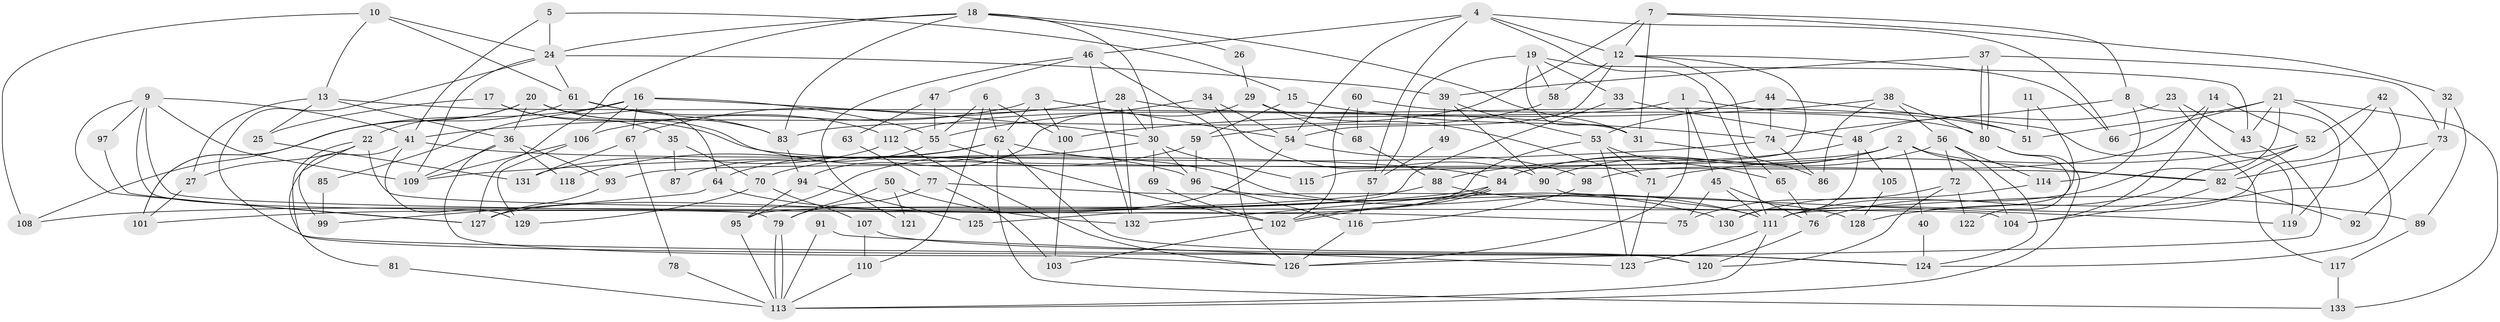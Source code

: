 // Generated by graph-tools (version 1.1) at 2025/02/03/09/25 03:02:07]
// undirected, 133 vertices, 266 edges
graph export_dot {
graph [start="1"]
  node [color=gray90,style=filled];
  1;
  2;
  3;
  4;
  5;
  6;
  7;
  8;
  9;
  10;
  11;
  12;
  13;
  14;
  15;
  16;
  17;
  18;
  19;
  20;
  21;
  22;
  23;
  24;
  25;
  26;
  27;
  28;
  29;
  30;
  31;
  32;
  33;
  34;
  35;
  36;
  37;
  38;
  39;
  40;
  41;
  42;
  43;
  44;
  45;
  46;
  47;
  48;
  49;
  50;
  51;
  52;
  53;
  54;
  55;
  56;
  57;
  58;
  59;
  60;
  61;
  62;
  63;
  64;
  65;
  66;
  67;
  68;
  69;
  70;
  71;
  72;
  73;
  74;
  75;
  76;
  77;
  78;
  79;
  80;
  81;
  82;
  83;
  84;
  85;
  86;
  87;
  88;
  89;
  90;
  91;
  92;
  93;
  94;
  95;
  96;
  97;
  98;
  99;
  100;
  101;
  102;
  103;
  104;
  105;
  106;
  107;
  108;
  109;
  110;
  111;
  112;
  113;
  114;
  115;
  116;
  117;
  118;
  119;
  120;
  121;
  122;
  123;
  124;
  125;
  126;
  127;
  128;
  129;
  130;
  131;
  132;
  133;
  1 -- 126;
  1 -- 45;
  1 -- 51;
  1 -- 112;
  2 -- 84;
  2 -- 93;
  2 -- 40;
  2 -- 82;
  2 -- 90;
  2 -- 104;
  3 -- 62;
  3 -- 54;
  3 -- 100;
  3 -- 106;
  4 -- 66;
  4 -- 54;
  4 -- 12;
  4 -- 46;
  4 -- 57;
  4 -- 111;
  5 -- 41;
  5 -- 24;
  5 -- 15;
  6 -- 100;
  6 -- 55;
  6 -- 62;
  6 -- 110;
  7 -- 32;
  7 -- 83;
  7 -- 8;
  7 -- 12;
  7 -- 31;
  8 -- 74;
  8 -- 114;
  8 -- 119;
  9 -- 127;
  9 -- 109;
  9 -- 41;
  9 -- 75;
  9 -- 79;
  9 -- 97;
  10 -- 24;
  10 -- 13;
  10 -- 61;
  10 -- 108;
  11 -- 111;
  11 -- 51;
  12 -- 54;
  12 -- 58;
  12 -- 65;
  12 -- 66;
  12 -- 115;
  13 -- 27;
  13 -- 31;
  13 -- 25;
  13 -- 36;
  14 -- 104;
  14 -- 98;
  14 -- 52;
  15 -- 74;
  15 -- 59;
  16 -- 30;
  16 -- 106;
  16 -- 55;
  16 -- 67;
  16 -- 85;
  16 -- 108;
  17 -- 25;
  17 -- 82;
  17 -- 35;
  18 -- 83;
  18 -- 30;
  18 -- 24;
  18 -- 26;
  18 -- 31;
  18 -- 127;
  19 -- 58;
  19 -- 31;
  19 -- 33;
  19 -- 43;
  19 -- 57;
  20 -- 101;
  20 -- 22;
  20 -- 36;
  20 -- 64;
  20 -- 83;
  20 -- 96;
  21 -- 43;
  21 -- 124;
  21 -- 51;
  21 -- 66;
  21 -- 111;
  21 -- 133;
  22 -- 104;
  22 -- 120;
  22 -- 27;
  22 -- 99;
  23 -- 43;
  23 -- 119;
  23 -- 48;
  24 -- 61;
  24 -- 39;
  24 -- 109;
  24 -- 124;
  25 -- 131;
  26 -- 29;
  27 -- 101;
  28 -- 41;
  28 -- 51;
  28 -- 30;
  28 -- 67;
  28 -- 132;
  29 -- 94;
  29 -- 68;
  29 -- 71;
  30 -- 96;
  30 -- 69;
  30 -- 95;
  30 -- 115;
  31 -- 86;
  32 -- 73;
  32 -- 89;
  33 -- 95;
  33 -- 48;
  34 -- 55;
  34 -- 90;
  34 -- 54;
  35 -- 70;
  35 -- 87;
  36 -- 93;
  36 -- 109;
  36 -- 118;
  36 -- 126;
  37 -- 39;
  37 -- 80;
  37 -- 80;
  37 -- 73;
  38 -- 56;
  38 -- 80;
  38 -- 86;
  38 -- 100;
  39 -- 53;
  39 -- 49;
  39 -- 90;
  40 -- 124;
  41 -- 84;
  41 -- 81;
  41 -- 129;
  42 -- 111;
  42 -- 52;
  42 -- 128;
  43 -- 126;
  44 -- 74;
  44 -- 53;
  44 -- 117;
  45 -- 75;
  45 -- 111;
  45 -- 76;
  46 -- 126;
  46 -- 47;
  46 -- 121;
  46 -- 132;
  47 -- 55;
  47 -- 63;
  48 -- 88;
  48 -- 105;
  48 -- 130;
  49 -- 57;
  50 -- 79;
  50 -- 132;
  50 -- 121;
  52 -- 71;
  52 -- 76;
  52 -- 82;
  53 -- 65;
  53 -- 71;
  53 -- 123;
  53 -- 125;
  54 -- 98;
  54 -- 127;
  55 -- 102;
  55 -- 87;
  56 -- 84;
  56 -- 114;
  56 -- 72;
  56 -- 124;
  57 -- 116;
  58 -- 59;
  59 -- 70;
  59 -- 96;
  60 -- 80;
  60 -- 102;
  60 -- 68;
  61 -- 112;
  61 -- 83;
  61 -- 101;
  62 -- 111;
  62 -- 64;
  62 -- 118;
  62 -- 120;
  62 -- 133;
  63 -- 77;
  64 -- 99;
  64 -- 128;
  65 -- 76;
  67 -- 78;
  67 -- 131;
  68 -- 88;
  69 -- 102;
  70 -- 129;
  70 -- 107;
  71 -- 123;
  72 -- 120;
  72 -- 75;
  72 -- 122;
  73 -- 82;
  73 -- 92;
  74 -- 109;
  74 -- 86;
  76 -- 120;
  77 -- 79;
  77 -- 111;
  77 -- 103;
  78 -- 113;
  79 -- 113;
  79 -- 113;
  80 -- 113;
  80 -- 122;
  81 -- 113;
  82 -- 92;
  82 -- 104;
  83 -- 94;
  84 -- 132;
  84 -- 102;
  84 -- 102;
  84 -- 101;
  85 -- 99;
  88 -- 108;
  88 -- 89;
  89 -- 117;
  90 -- 119;
  91 -- 113;
  91 -- 123;
  93 -- 127;
  94 -- 95;
  94 -- 125;
  95 -- 113;
  96 -- 116;
  96 -- 130;
  97 -- 127;
  98 -- 116;
  100 -- 103;
  102 -- 103;
  105 -- 128;
  106 -- 109;
  106 -- 129;
  107 -- 124;
  107 -- 110;
  110 -- 113;
  111 -- 113;
  111 -- 123;
  112 -- 126;
  112 -- 131;
  114 -- 130;
  116 -- 126;
  117 -- 133;
}
